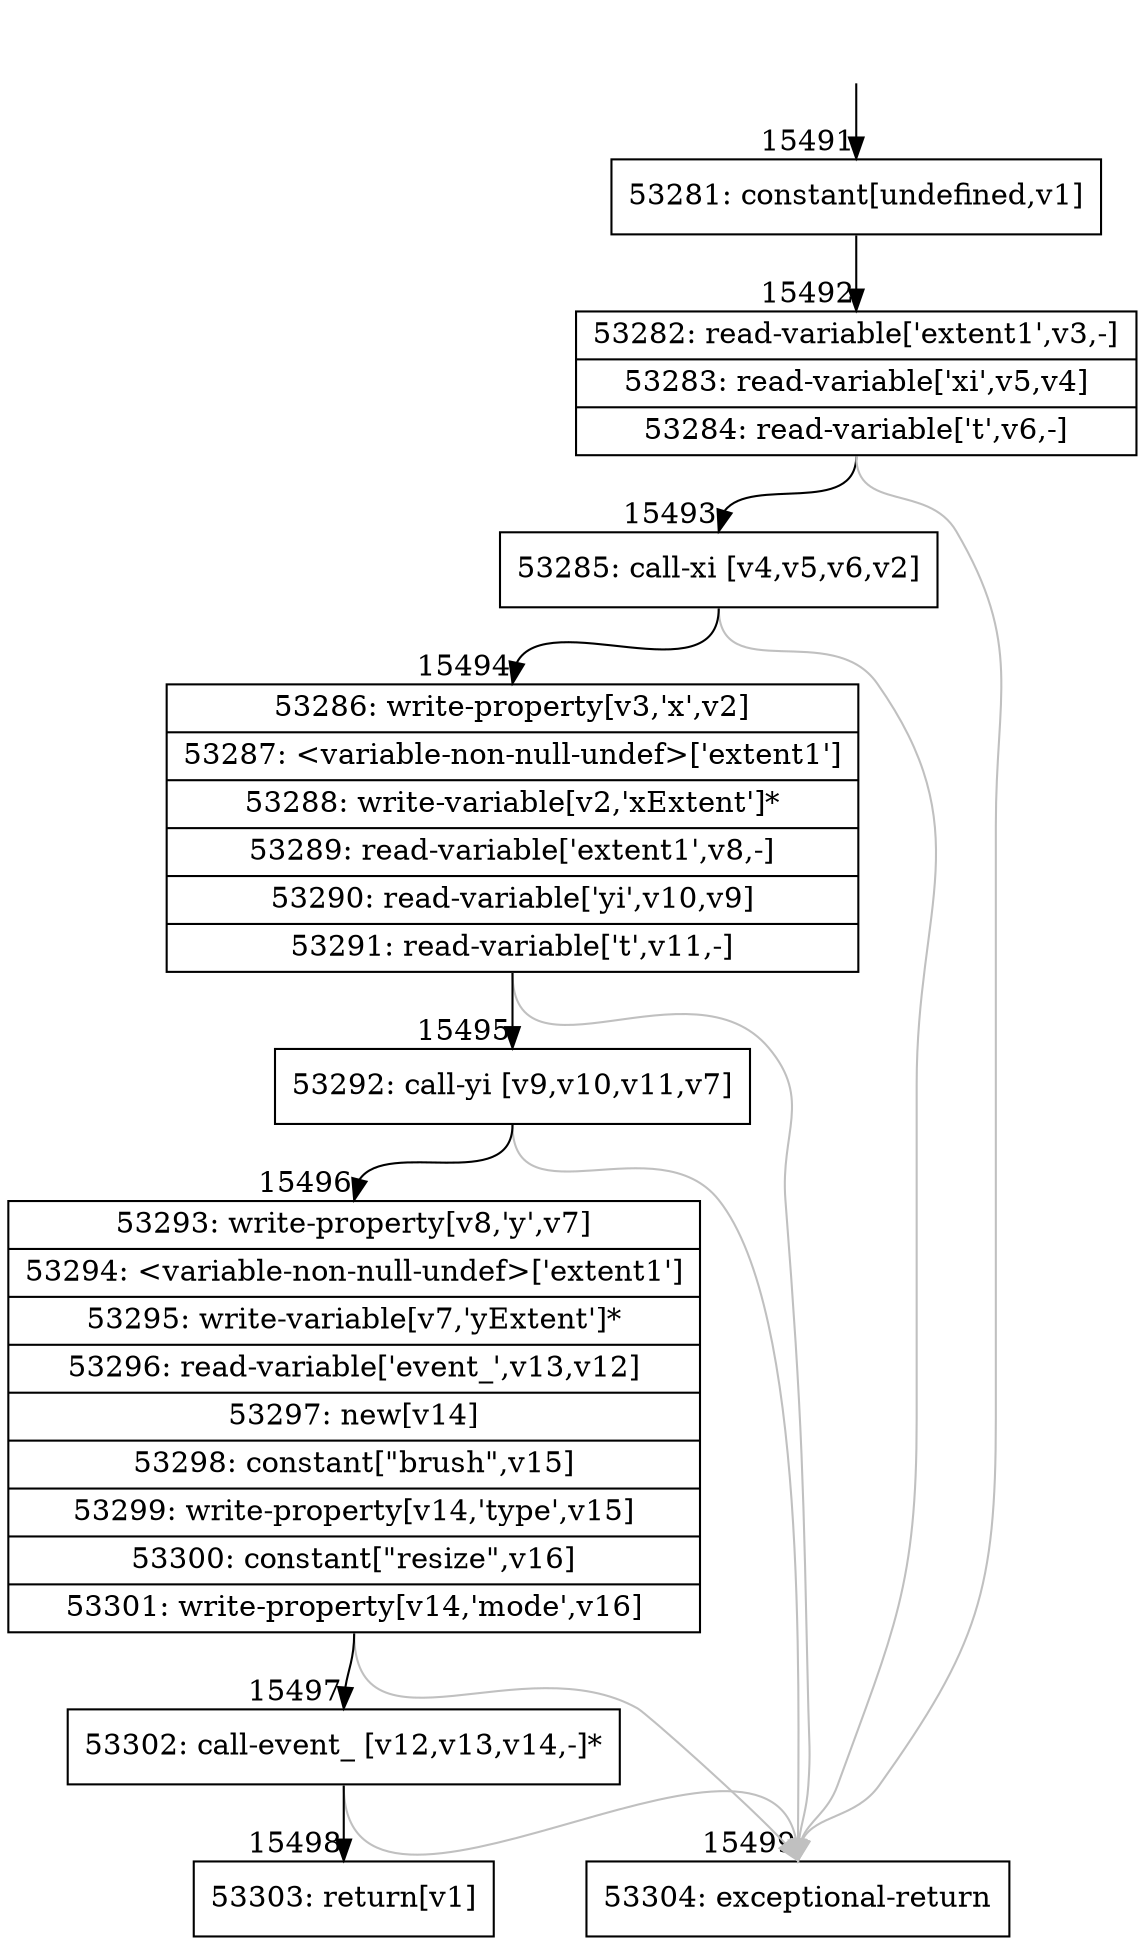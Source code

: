 digraph {
rankdir="TD"
BB_entry1441[shape=none,label=""];
BB_entry1441 -> BB15491 [tailport=s, headport=n, headlabel="    15491"]
BB15491 [shape=record label="{53281: constant[undefined,v1]}" ] 
BB15491 -> BB15492 [tailport=s, headport=n, headlabel="      15492"]
BB15492 [shape=record label="{53282: read-variable['extent1',v3,-]|53283: read-variable['xi',v5,v4]|53284: read-variable['t',v6,-]}" ] 
BB15492 -> BB15493 [tailport=s, headport=n, headlabel="      15493"]
BB15492 -> BB15499 [tailport=s, headport=n, color=gray, headlabel="      15499"]
BB15493 [shape=record label="{53285: call-xi [v4,v5,v6,v2]}" ] 
BB15493 -> BB15494 [tailport=s, headport=n, headlabel="      15494"]
BB15493 -> BB15499 [tailport=s, headport=n, color=gray]
BB15494 [shape=record label="{53286: write-property[v3,'x',v2]|53287: \<variable-non-null-undef\>['extent1']|53288: write-variable[v2,'xExtent']*|53289: read-variable['extent1',v8,-]|53290: read-variable['yi',v10,v9]|53291: read-variable['t',v11,-]}" ] 
BB15494 -> BB15495 [tailport=s, headport=n, headlabel="      15495"]
BB15494 -> BB15499 [tailport=s, headport=n, color=gray]
BB15495 [shape=record label="{53292: call-yi [v9,v10,v11,v7]}" ] 
BB15495 -> BB15496 [tailport=s, headport=n, headlabel="      15496"]
BB15495 -> BB15499 [tailport=s, headport=n, color=gray]
BB15496 [shape=record label="{53293: write-property[v8,'y',v7]|53294: \<variable-non-null-undef\>['extent1']|53295: write-variable[v7,'yExtent']*|53296: read-variable['event_',v13,v12]|53297: new[v14]|53298: constant[\"brush\",v15]|53299: write-property[v14,'type',v15]|53300: constant[\"resize\",v16]|53301: write-property[v14,'mode',v16]}" ] 
BB15496 -> BB15497 [tailport=s, headport=n, headlabel="      15497"]
BB15496 -> BB15499 [tailport=s, headport=n, color=gray]
BB15497 [shape=record label="{53302: call-event_ [v12,v13,v14,-]*}" ] 
BB15497 -> BB15498 [tailport=s, headport=n, headlabel="      15498"]
BB15497 -> BB15499 [tailport=s, headport=n, color=gray]
BB15498 [shape=record label="{53303: return[v1]}" ] 
BB15499 [shape=record label="{53304: exceptional-return}" ] 
//#$~ 9098
}

